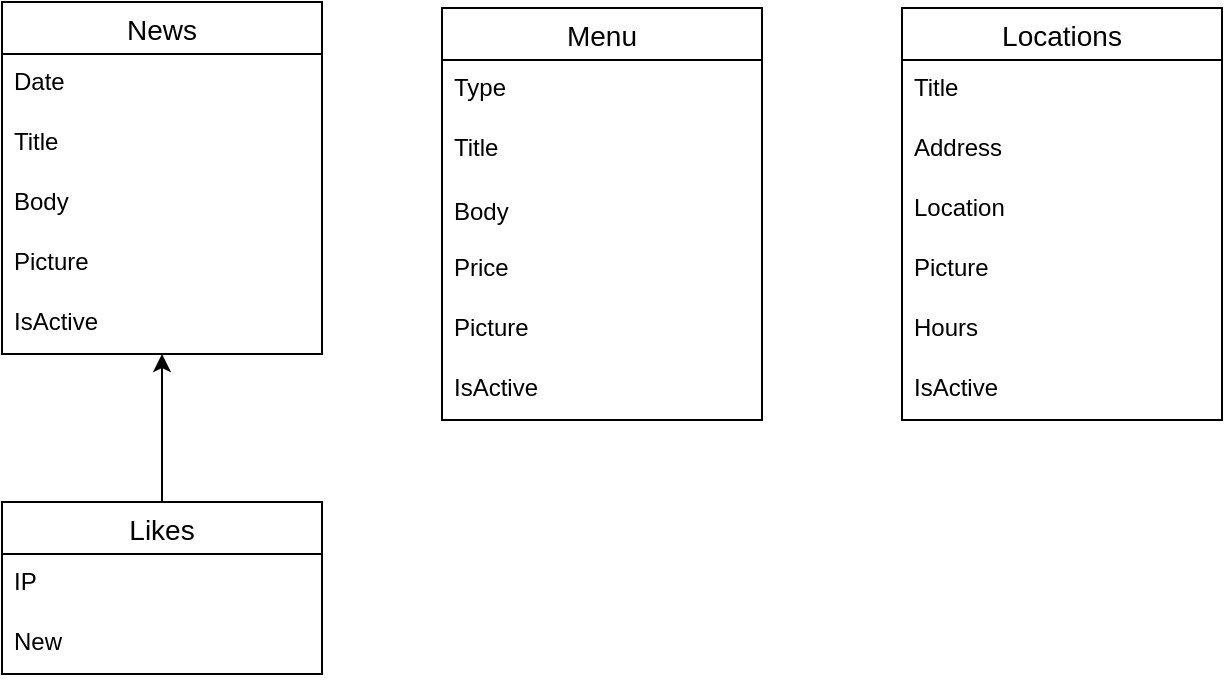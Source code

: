 <mxfile version="14.6.6" type="github">
  <diagram id="7euXZlCgdUJuU4vuxiuQ" name="DB">
    <mxGraphModel dx="782" dy="434" grid="1" gridSize="10" guides="1" tooltips="1" connect="1" arrows="1" fold="1" page="1" pageScale="1" pageWidth="850" pageHeight="1100" math="0" shadow="0">
      <root>
        <mxCell id="0" />
        <mxCell id="1" parent="0" />
        <mxCell id="Hf2BmuA1_-KPCUQJIY-C-14" value="News" style="swimlane;fontStyle=0;childLayout=stackLayout;horizontal=1;startSize=26;horizontalStack=0;resizeParent=1;resizeParentMax=0;resizeLast=0;collapsible=1;marginBottom=0;align=center;fontSize=14;" vertex="1" parent="1">
          <mxGeometry x="80" y="180" width="160" height="176" as="geometry" />
        </mxCell>
        <mxCell id="Hf2BmuA1_-KPCUQJIY-C-15" value="Date" style="text;strokeColor=none;fillColor=none;spacingLeft=4;spacingRight=4;overflow=hidden;rotatable=0;points=[[0,0.5],[1,0.5]];portConstraint=eastwest;fontSize=12;" vertex="1" parent="Hf2BmuA1_-KPCUQJIY-C-14">
          <mxGeometry y="26" width="160" height="30" as="geometry" />
        </mxCell>
        <mxCell id="Hf2BmuA1_-KPCUQJIY-C-16" value="Title" style="text;strokeColor=none;fillColor=none;spacingLeft=4;spacingRight=4;overflow=hidden;rotatable=0;points=[[0,0.5],[1,0.5]];portConstraint=eastwest;fontSize=12;" vertex="1" parent="Hf2BmuA1_-KPCUQJIY-C-14">
          <mxGeometry y="56" width="160" height="30" as="geometry" />
        </mxCell>
        <mxCell id="Hf2BmuA1_-KPCUQJIY-C-17" value="Body" style="text;strokeColor=none;fillColor=none;spacingLeft=4;spacingRight=4;overflow=hidden;rotatable=0;points=[[0,0.5],[1,0.5]];portConstraint=eastwest;fontSize=12;" vertex="1" parent="Hf2BmuA1_-KPCUQJIY-C-14">
          <mxGeometry y="86" width="160" height="30" as="geometry" />
        </mxCell>
        <mxCell id="Hf2BmuA1_-KPCUQJIY-C-38" value="Picture" style="text;strokeColor=none;fillColor=none;spacingLeft=4;spacingRight=4;overflow=hidden;rotatable=0;points=[[0,0.5],[1,0.5]];portConstraint=eastwest;fontSize=12;glass=0;" vertex="1" parent="Hf2BmuA1_-KPCUQJIY-C-14">
          <mxGeometry y="116" width="160" height="30" as="geometry" />
        </mxCell>
        <mxCell id="Hf2BmuA1_-KPCUQJIY-C-30" value="IsActive" style="text;strokeColor=none;fillColor=none;spacingLeft=4;spacingRight=4;overflow=hidden;rotatable=0;points=[[0,0.5],[1,0.5]];portConstraint=eastwest;fontSize=12;glass=0;" vertex="1" parent="Hf2BmuA1_-KPCUQJIY-C-14">
          <mxGeometry y="146" width="160" height="30" as="geometry" />
        </mxCell>
        <mxCell id="Hf2BmuA1_-KPCUQJIY-C-18" value="Menu" style="swimlane;fontStyle=0;childLayout=stackLayout;horizontal=1;startSize=26;horizontalStack=0;resizeParent=1;resizeParentMax=0;resizeLast=0;collapsible=1;marginBottom=0;align=center;fontSize=14;glass=0;" vertex="1" parent="1">
          <mxGeometry x="300" y="183" width="160" height="206" as="geometry" />
        </mxCell>
        <mxCell id="Hf2BmuA1_-KPCUQJIY-C-19" value="Type" style="text;strokeColor=none;fillColor=none;spacingLeft=4;spacingRight=4;overflow=hidden;rotatable=0;points=[[0,0.5],[1,0.5]];portConstraint=eastwest;fontSize=12;" vertex="1" parent="Hf2BmuA1_-KPCUQJIY-C-18">
          <mxGeometry y="26" width="160" height="30" as="geometry" />
        </mxCell>
        <mxCell id="Hf2BmuA1_-KPCUQJIY-C-20" value="Title" style="text;strokeColor=none;fillColor=none;spacingLeft=4;spacingRight=4;overflow=hidden;rotatable=0;points=[[0,0.5],[1,0.5]];portConstraint=eastwest;fontSize=12;" vertex="1" parent="Hf2BmuA1_-KPCUQJIY-C-18">
          <mxGeometry y="56" width="160" height="30" as="geometry" />
        </mxCell>
        <mxCell id="Hf2BmuA1_-KPCUQJIY-C-21" value="Body" style="text;spacingLeft=4;spacingRight=4;overflow=hidden;rotatable=0;points=[[0,0.5],[1,0.5]];portConstraint=eastwest;fontSize=12;verticalAlign=middle;" vertex="1" parent="Hf2BmuA1_-KPCUQJIY-C-18">
          <mxGeometry y="86" width="160" height="30" as="geometry" />
        </mxCell>
        <mxCell id="Hf2BmuA1_-KPCUQJIY-C-31" value="Price" style="text;strokeColor=none;fillColor=none;spacingLeft=4;spacingRight=4;overflow=hidden;rotatable=0;points=[[0,0.5],[1,0.5]];portConstraint=eastwest;fontSize=12;glass=0;" vertex="1" parent="Hf2BmuA1_-KPCUQJIY-C-18">
          <mxGeometry y="116" width="160" height="30" as="geometry" />
        </mxCell>
        <mxCell id="Hf2BmuA1_-KPCUQJIY-C-40" value="Picture" style="text;strokeColor=none;fillColor=none;spacingLeft=4;spacingRight=4;overflow=hidden;rotatable=0;points=[[0,0.5],[1,0.5]];portConstraint=eastwest;fontSize=12;glass=0;" vertex="1" parent="Hf2BmuA1_-KPCUQJIY-C-18">
          <mxGeometry y="146" width="160" height="30" as="geometry" />
        </mxCell>
        <mxCell id="Hf2BmuA1_-KPCUQJIY-C-29" value="IsActive" style="text;strokeColor=none;fillColor=none;spacingLeft=4;spacingRight=4;overflow=hidden;rotatable=0;points=[[0,0.5],[1,0.5]];portConstraint=eastwest;fontSize=12;glass=0;" vertex="1" parent="Hf2BmuA1_-KPCUQJIY-C-18">
          <mxGeometry y="176" width="160" height="30" as="geometry" />
        </mxCell>
        <mxCell id="Hf2BmuA1_-KPCUQJIY-C-22" value="Locations" style="swimlane;fontStyle=0;childLayout=stackLayout;horizontal=1;startSize=26;horizontalStack=0;resizeParent=1;resizeParentMax=0;resizeLast=0;collapsible=1;marginBottom=0;align=center;fontSize=14;" vertex="1" parent="1">
          <mxGeometry x="530" y="183" width="160" height="206" as="geometry" />
        </mxCell>
        <mxCell id="Hf2BmuA1_-KPCUQJIY-C-23" value="Title" style="text;strokeColor=none;fillColor=none;spacingLeft=4;spacingRight=4;overflow=hidden;rotatable=0;points=[[0,0.5],[1,0.5]];portConstraint=eastwest;fontSize=12;" vertex="1" parent="Hf2BmuA1_-KPCUQJIY-C-22">
          <mxGeometry y="26" width="160" height="30" as="geometry" />
        </mxCell>
        <mxCell id="Hf2BmuA1_-KPCUQJIY-C-24" value="Address" style="text;strokeColor=none;fillColor=none;spacingLeft=4;spacingRight=4;overflow=hidden;rotatable=0;points=[[0,0.5],[1,0.5]];portConstraint=eastwest;fontSize=12;" vertex="1" parent="Hf2BmuA1_-KPCUQJIY-C-22">
          <mxGeometry y="56" width="160" height="30" as="geometry" />
        </mxCell>
        <mxCell id="Hf2BmuA1_-KPCUQJIY-C-25" value="Location" style="text;strokeColor=none;fillColor=none;spacingLeft=4;spacingRight=4;overflow=hidden;rotatable=0;points=[[0,0.5],[1,0.5]];portConstraint=eastwest;fontSize=12;" vertex="1" parent="Hf2BmuA1_-KPCUQJIY-C-22">
          <mxGeometry y="86" width="160" height="30" as="geometry" />
        </mxCell>
        <mxCell id="Hf2BmuA1_-KPCUQJIY-C-41" value="Picture" style="text;strokeColor=none;fillColor=none;spacingLeft=4;spacingRight=4;overflow=hidden;rotatable=0;points=[[0,0.5],[1,0.5]];portConstraint=eastwest;fontSize=12;glass=0;" vertex="1" parent="Hf2BmuA1_-KPCUQJIY-C-22">
          <mxGeometry y="116" width="160" height="30" as="geometry" />
        </mxCell>
        <mxCell id="Hf2BmuA1_-KPCUQJIY-C-32" value="Hours" style="text;strokeColor=none;fillColor=none;spacingLeft=4;spacingRight=4;overflow=hidden;rotatable=0;points=[[0,0.5],[1,0.5]];portConstraint=eastwest;fontSize=12;glass=0;" vertex="1" parent="Hf2BmuA1_-KPCUQJIY-C-22">
          <mxGeometry y="146" width="160" height="30" as="geometry" />
        </mxCell>
        <mxCell id="Hf2BmuA1_-KPCUQJIY-C-33" value="IsActive" style="text;strokeColor=none;fillColor=none;spacingLeft=4;spacingRight=4;overflow=hidden;rotatable=0;points=[[0,0.5],[1,0.5]];portConstraint=eastwest;fontSize=12;glass=0;" vertex="1" parent="Hf2BmuA1_-KPCUQJIY-C-22">
          <mxGeometry y="176" width="160" height="30" as="geometry" />
        </mxCell>
        <mxCell id="Hf2BmuA1_-KPCUQJIY-C-46" style="edgeStyle=orthogonalEdgeStyle;rounded=0;orthogonalLoop=1;jettySize=auto;html=1;entryX=0.5;entryY=1;entryDx=0;entryDy=0;entryPerimeter=0;" edge="1" parent="1" source="Hf2BmuA1_-KPCUQJIY-C-42" target="Hf2BmuA1_-KPCUQJIY-C-30">
          <mxGeometry relative="1" as="geometry" />
        </mxCell>
        <mxCell id="Hf2BmuA1_-KPCUQJIY-C-42" value="Likes" style="swimlane;fontStyle=0;childLayout=stackLayout;horizontal=1;startSize=26;horizontalStack=0;resizeParent=1;resizeParentMax=0;resizeLast=0;collapsible=1;marginBottom=0;align=center;fontSize=14;glass=0;" vertex="1" parent="1">
          <mxGeometry x="80" y="430" width="160" height="86" as="geometry" />
        </mxCell>
        <mxCell id="Hf2BmuA1_-KPCUQJIY-C-43" value="IP" style="text;strokeColor=none;fillColor=none;spacingLeft=4;spacingRight=4;overflow=hidden;rotatable=0;points=[[0,0.5],[1,0.5]];portConstraint=eastwest;fontSize=12;" vertex="1" parent="Hf2BmuA1_-KPCUQJIY-C-42">
          <mxGeometry y="26" width="160" height="30" as="geometry" />
        </mxCell>
        <mxCell id="Hf2BmuA1_-KPCUQJIY-C-44" value="New" style="text;strokeColor=none;fillColor=none;spacingLeft=4;spacingRight=4;overflow=hidden;rotatable=0;points=[[0,0.5],[1,0.5]];portConstraint=eastwest;fontSize=12;" vertex="1" parent="Hf2BmuA1_-KPCUQJIY-C-42">
          <mxGeometry y="56" width="160" height="30" as="geometry" />
        </mxCell>
      </root>
    </mxGraphModel>
  </diagram>
</mxfile>
